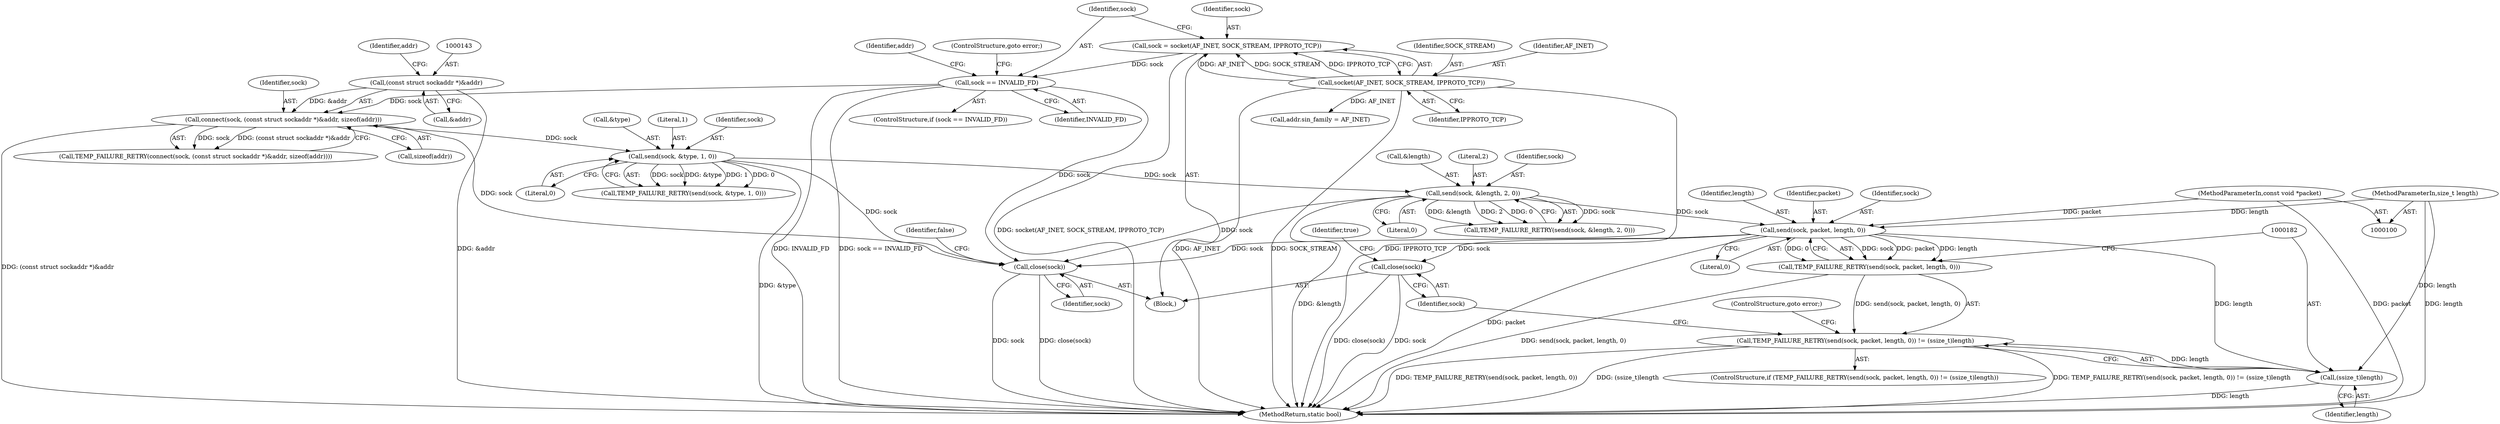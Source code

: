 digraph "0_Android_472271b153c5dc53c28beac55480a8d8434b2d5c_69@API" {
"1000176" [label="(Call,send(sock, packet, length, 0))"];
"1000165" [label="(Call,send(sock, &length, 2, 0))"];
"1000154" [label="(Call,send(sock, &type, 1, 0))"];
"1000140" [label="(Call,connect(sock, (const struct sockaddr *)&addr, sizeof(addr)))"];
"1000113" [label="(Call,sock == INVALID_FD)"];
"1000106" [label="(Call,sock = socket(AF_INET, SOCK_STREAM, IPPROTO_TCP))"];
"1000108" [label="(Call,socket(AF_INET, SOCK_STREAM, IPPROTO_TCP))"];
"1000142" [label="(Call,(const struct sockaddr *)&addr)"];
"1000102" [label="(MethodParameterIn,const void *packet)"];
"1000103" [label="(MethodParameterIn,size_t length)"];
"1000175" [label="(Call,TEMP_FAILURE_RETRY(send(sock, packet, length, 0)))"];
"1000174" [label="(Call,TEMP_FAILURE_RETRY(send(sock, packet, length, 0)) != (ssize_t)length)"];
"1000181" [label="(Call,(ssize_t)length)"];
"1000185" [label="(Call,close(sock))"];
"1000190" [label="(Call,close(sock))"];
"1000154" [label="(Call,send(sock, &type, 1, 0))"];
"1000142" [label="(Call,(const struct sockaddr *)&addr)"];
"1000190" [label="(Call,close(sock))"];
"1000185" [label="(Call,close(sock))"];
"1000175" [label="(Call,TEMP_FAILURE_RETRY(send(sock, packet, length, 0)))"];
"1000112" [label="(ControlStructure,if (sock == INVALID_FD))"];
"1000110" [label="(Identifier,SOCK_STREAM)"];
"1000193" [label="(Identifier,false)"];
"1000176" [label="(Call,send(sock, packet, length, 0))"];
"1000109" [label="(Identifier,AF_INET)"];
"1000155" [label="(Identifier,sock)"];
"1000169" [label="(Literal,2)"];
"1000179" [label="(Identifier,length)"];
"1000139" [label="(Call,TEMP_FAILURE_RETRY(connect(sock, (const struct sockaddr *)&addr, sizeof(addr))))"];
"1000113" [label="(Call,sock == INVALID_FD)"];
"1000120" [label="(Identifier,addr)"];
"1000174" [label="(Call,TEMP_FAILURE_RETRY(send(sock, packet, length, 0)) != (ssize_t)length)"];
"1000170" [label="(Literal,0)"];
"1000166" [label="(Identifier,sock)"];
"1000108" [label="(Call,socket(AF_INET, SOCK_STREAM, IPPROTO_TCP))"];
"1000159" [label="(Literal,0)"];
"1000140" [label="(Call,connect(sock, (const struct sockaddr *)&addr, sizeof(addr)))"];
"1000178" [label="(Identifier,packet)"];
"1000180" [label="(Literal,0)"];
"1000181" [label="(Call,(ssize_t)length)"];
"1000186" [label="(Identifier,sock)"];
"1000177" [label="(Identifier,sock)"];
"1000104" [label="(Block,)"];
"1000153" [label="(Call,TEMP_FAILURE_RETRY(send(sock, &type, 1, 0)))"];
"1000144" [label="(Call,&addr)"];
"1000107" [label="(Identifier,sock)"];
"1000116" [label="(ControlStructure,goto error;)"];
"1000164" [label="(Call,TEMP_FAILURE_RETRY(send(sock, &length, 2, 0)))"];
"1000173" [label="(ControlStructure,if (TEMP_FAILURE_RETRY(send(sock, packet, length, 0)) != (ssize_t)length))"];
"1000118" [label="(Call,addr.sin_family = AF_INET)"];
"1000165" [label="(Call,send(sock, &length, 2, 0))"];
"1000115" [label="(Identifier,INVALID_FD)"];
"1000146" [label="(Call,sizeof(addr))"];
"1000141" [label="(Identifier,sock)"];
"1000156" [label="(Call,&type)"];
"1000114" [label="(Identifier,sock)"];
"1000106" [label="(Call,sock = socket(AF_INET, SOCK_STREAM, IPPROTO_TCP))"];
"1000194" [label="(MethodReturn,static bool)"];
"1000158" [label="(Literal,1)"];
"1000184" [label="(ControlStructure,goto error;)"];
"1000191" [label="(Identifier,sock)"];
"1000103" [label="(MethodParameterIn,size_t length)"];
"1000147" [label="(Identifier,addr)"];
"1000167" [label="(Call,&length)"];
"1000183" [label="(Identifier,length)"];
"1000102" [label="(MethodParameterIn,const void *packet)"];
"1000111" [label="(Identifier,IPPROTO_TCP)"];
"1000188" [label="(Identifier,true)"];
"1000176" -> "1000175"  [label="AST: "];
"1000176" -> "1000180"  [label="CFG: "];
"1000177" -> "1000176"  [label="AST: "];
"1000178" -> "1000176"  [label="AST: "];
"1000179" -> "1000176"  [label="AST: "];
"1000180" -> "1000176"  [label="AST: "];
"1000175" -> "1000176"  [label="CFG: "];
"1000176" -> "1000194"  [label="DDG: packet"];
"1000176" -> "1000175"  [label="DDG: sock"];
"1000176" -> "1000175"  [label="DDG: packet"];
"1000176" -> "1000175"  [label="DDG: length"];
"1000176" -> "1000175"  [label="DDG: 0"];
"1000165" -> "1000176"  [label="DDG: sock"];
"1000102" -> "1000176"  [label="DDG: packet"];
"1000103" -> "1000176"  [label="DDG: length"];
"1000176" -> "1000181"  [label="DDG: length"];
"1000176" -> "1000185"  [label="DDG: sock"];
"1000176" -> "1000190"  [label="DDG: sock"];
"1000165" -> "1000164"  [label="AST: "];
"1000165" -> "1000170"  [label="CFG: "];
"1000166" -> "1000165"  [label="AST: "];
"1000167" -> "1000165"  [label="AST: "];
"1000169" -> "1000165"  [label="AST: "];
"1000170" -> "1000165"  [label="AST: "];
"1000164" -> "1000165"  [label="CFG: "];
"1000165" -> "1000194"  [label="DDG: &length"];
"1000165" -> "1000164"  [label="DDG: sock"];
"1000165" -> "1000164"  [label="DDG: &length"];
"1000165" -> "1000164"  [label="DDG: 2"];
"1000165" -> "1000164"  [label="DDG: 0"];
"1000154" -> "1000165"  [label="DDG: sock"];
"1000165" -> "1000190"  [label="DDG: sock"];
"1000154" -> "1000153"  [label="AST: "];
"1000154" -> "1000159"  [label="CFG: "];
"1000155" -> "1000154"  [label="AST: "];
"1000156" -> "1000154"  [label="AST: "];
"1000158" -> "1000154"  [label="AST: "];
"1000159" -> "1000154"  [label="AST: "];
"1000153" -> "1000154"  [label="CFG: "];
"1000154" -> "1000194"  [label="DDG: &type"];
"1000154" -> "1000153"  [label="DDG: sock"];
"1000154" -> "1000153"  [label="DDG: &type"];
"1000154" -> "1000153"  [label="DDG: 1"];
"1000154" -> "1000153"  [label="DDG: 0"];
"1000140" -> "1000154"  [label="DDG: sock"];
"1000154" -> "1000190"  [label="DDG: sock"];
"1000140" -> "1000139"  [label="AST: "];
"1000140" -> "1000146"  [label="CFG: "];
"1000141" -> "1000140"  [label="AST: "];
"1000142" -> "1000140"  [label="AST: "];
"1000146" -> "1000140"  [label="AST: "];
"1000139" -> "1000140"  [label="CFG: "];
"1000140" -> "1000194"  [label="DDG: (const struct sockaddr *)&addr"];
"1000140" -> "1000139"  [label="DDG: sock"];
"1000140" -> "1000139"  [label="DDG: (const struct sockaddr *)&addr"];
"1000113" -> "1000140"  [label="DDG: sock"];
"1000142" -> "1000140"  [label="DDG: &addr"];
"1000140" -> "1000190"  [label="DDG: sock"];
"1000113" -> "1000112"  [label="AST: "];
"1000113" -> "1000115"  [label="CFG: "];
"1000114" -> "1000113"  [label="AST: "];
"1000115" -> "1000113"  [label="AST: "];
"1000116" -> "1000113"  [label="CFG: "];
"1000120" -> "1000113"  [label="CFG: "];
"1000113" -> "1000194"  [label="DDG: INVALID_FD"];
"1000113" -> "1000194"  [label="DDG: sock == INVALID_FD"];
"1000106" -> "1000113"  [label="DDG: sock"];
"1000113" -> "1000190"  [label="DDG: sock"];
"1000106" -> "1000104"  [label="AST: "];
"1000106" -> "1000108"  [label="CFG: "];
"1000107" -> "1000106"  [label="AST: "];
"1000108" -> "1000106"  [label="AST: "];
"1000114" -> "1000106"  [label="CFG: "];
"1000106" -> "1000194"  [label="DDG: socket(AF_INET, SOCK_STREAM, IPPROTO_TCP)"];
"1000108" -> "1000106"  [label="DDG: AF_INET"];
"1000108" -> "1000106"  [label="DDG: SOCK_STREAM"];
"1000108" -> "1000106"  [label="DDG: IPPROTO_TCP"];
"1000108" -> "1000111"  [label="CFG: "];
"1000109" -> "1000108"  [label="AST: "];
"1000110" -> "1000108"  [label="AST: "];
"1000111" -> "1000108"  [label="AST: "];
"1000108" -> "1000194"  [label="DDG: SOCK_STREAM"];
"1000108" -> "1000194"  [label="DDG: IPPROTO_TCP"];
"1000108" -> "1000194"  [label="DDG: AF_INET"];
"1000108" -> "1000118"  [label="DDG: AF_INET"];
"1000142" -> "1000144"  [label="CFG: "];
"1000143" -> "1000142"  [label="AST: "];
"1000144" -> "1000142"  [label="AST: "];
"1000147" -> "1000142"  [label="CFG: "];
"1000142" -> "1000194"  [label="DDG: &addr"];
"1000102" -> "1000100"  [label="AST: "];
"1000102" -> "1000194"  [label="DDG: packet"];
"1000103" -> "1000100"  [label="AST: "];
"1000103" -> "1000194"  [label="DDG: length"];
"1000103" -> "1000181"  [label="DDG: length"];
"1000175" -> "1000174"  [label="AST: "];
"1000182" -> "1000175"  [label="CFG: "];
"1000175" -> "1000194"  [label="DDG: send(sock, packet, length, 0)"];
"1000175" -> "1000174"  [label="DDG: send(sock, packet, length, 0)"];
"1000174" -> "1000173"  [label="AST: "];
"1000174" -> "1000181"  [label="CFG: "];
"1000181" -> "1000174"  [label="AST: "];
"1000184" -> "1000174"  [label="CFG: "];
"1000186" -> "1000174"  [label="CFG: "];
"1000174" -> "1000194"  [label="DDG: (ssize_t)length"];
"1000174" -> "1000194"  [label="DDG: TEMP_FAILURE_RETRY(send(sock, packet, length, 0)) != (ssize_t)length"];
"1000174" -> "1000194"  [label="DDG: TEMP_FAILURE_RETRY(send(sock, packet, length, 0))"];
"1000181" -> "1000174"  [label="DDG: length"];
"1000181" -> "1000183"  [label="CFG: "];
"1000182" -> "1000181"  [label="AST: "];
"1000183" -> "1000181"  [label="AST: "];
"1000181" -> "1000194"  [label="DDG: length"];
"1000185" -> "1000104"  [label="AST: "];
"1000185" -> "1000186"  [label="CFG: "];
"1000186" -> "1000185"  [label="AST: "];
"1000188" -> "1000185"  [label="CFG: "];
"1000185" -> "1000194"  [label="DDG: close(sock)"];
"1000185" -> "1000194"  [label="DDG: sock"];
"1000190" -> "1000104"  [label="AST: "];
"1000190" -> "1000191"  [label="CFG: "];
"1000191" -> "1000190"  [label="AST: "];
"1000193" -> "1000190"  [label="CFG: "];
"1000190" -> "1000194"  [label="DDG: close(sock)"];
"1000190" -> "1000194"  [label="DDG: sock"];
}
